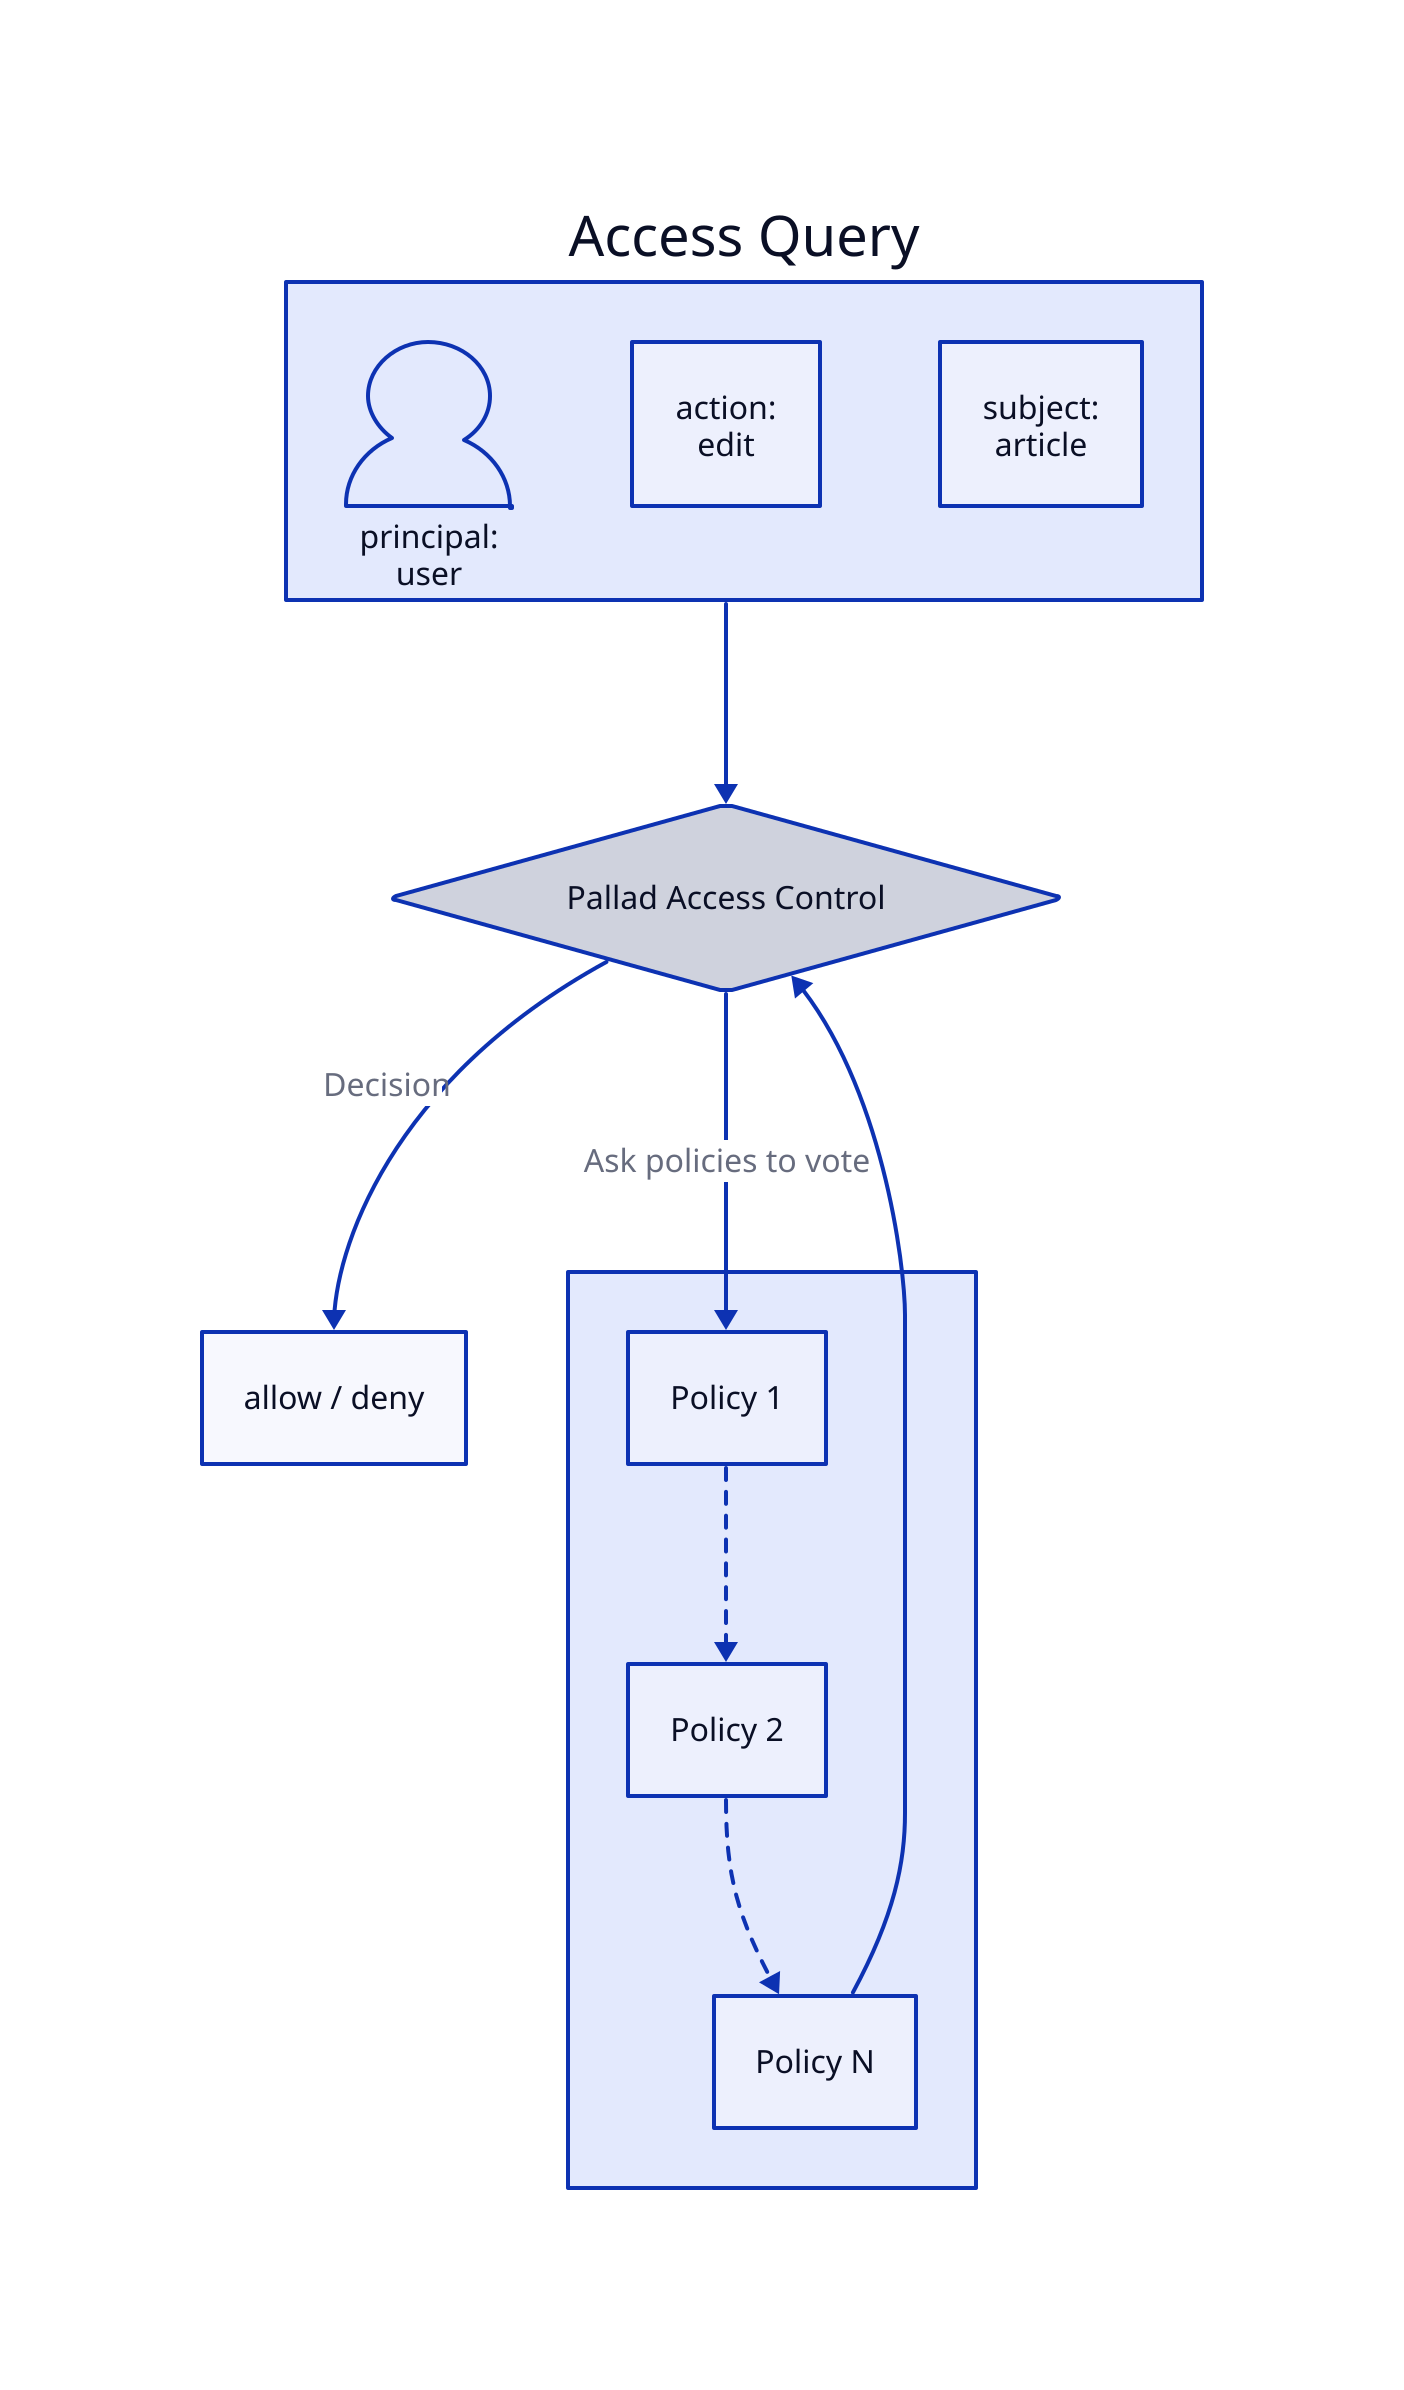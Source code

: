 accessQuery: Access Query {
  principal: principal:\nuser {
    shape: person
  }

  action: action:\nedit

  subject: subject:\narticle
}

engine: Pallad Access Control {
  shape: diamond
}
decision: allow / deny

engineContainer: "" {
  policy1: Policy 1
  policy2: Policy 2
  policyN: Policy N
}

accessQuery -> engine

engine -> engineContainer.policy1: Ask policies to vote
engineContainer.policy1 -> engineContainer.policy2 -> engineContainer.policyN: {
  style: {
    stroke-dash: 3
  }
}
engineContainer.policyN -> engine

engine -> decision: Decision {
  direction: right
}
